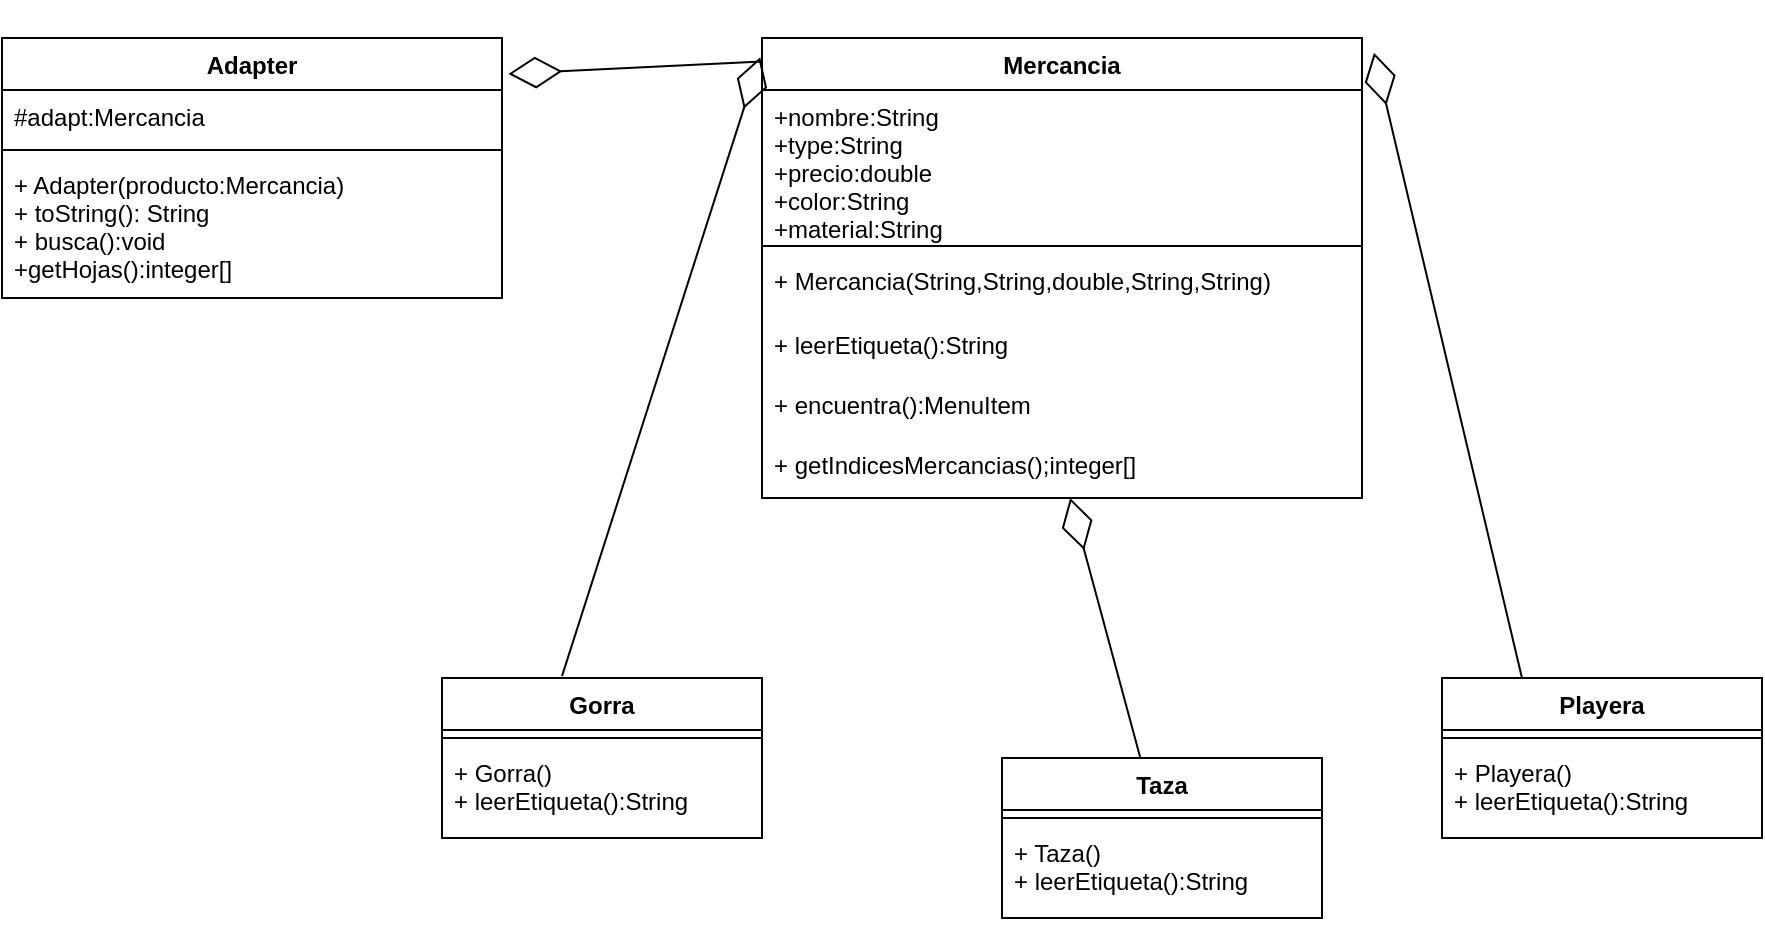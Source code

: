 <mxfile version="13.9.2" type="device"><diagram id="5bkMZD30vewf3lm7BBEv" name="Page-1"><mxGraphModel dx="1690" dy="371" grid="1" gridSize="10" guides="1" tooltips="1" connect="1" arrows="1" fold="1" page="1" pageScale="1" pageWidth="827" pageHeight="1169" math="0" shadow="0"><root><mxCell id="0"/><mxCell id="1" parent="0"/><mxCell id="4RvHICBWk5gI1mkjCIUd-1" value="Mercancia" style="swimlane;fontStyle=1;align=center;verticalAlign=top;childLayout=stackLayout;horizontal=1;startSize=26;horizontalStack=0;resizeParent=1;resizeParentMax=0;resizeLast=0;collapsible=1;marginBottom=0;" parent="1" vertex="1"><mxGeometry x="310" y="50" width="300" height="230" as="geometry"/></mxCell><mxCell id="4RvHICBWk5gI1mkjCIUd-2" value="+nombre:String&#10;+type:String&#10;+precio:double&#10;+color:String&#10;+material:String" style="text;strokeColor=none;fillColor=none;align=left;verticalAlign=top;spacingLeft=4;spacingRight=4;overflow=hidden;rotatable=0;points=[[0,0.5],[1,0.5]];portConstraint=eastwest;" parent="4RvHICBWk5gI1mkjCIUd-1" vertex="1"><mxGeometry y="26" width="300" height="74" as="geometry"/></mxCell><mxCell id="4RvHICBWk5gI1mkjCIUd-3" value="" style="line;strokeWidth=1;fillColor=none;align=left;verticalAlign=middle;spacingTop=-1;spacingLeft=3;spacingRight=3;rotatable=0;labelPosition=right;points=[];portConstraint=eastwest;" parent="4RvHICBWk5gI1mkjCIUd-1" vertex="1"><mxGeometry y="100" width="300" height="8" as="geometry"/></mxCell><mxCell id="4RvHICBWk5gI1mkjCIUd-4" value="+ Mercancia(String,String,double,String,String)" style="text;strokeColor=none;fillColor=none;align=left;verticalAlign=top;spacingLeft=4;spacingRight=4;overflow=hidden;rotatable=0;points=[[0,0.5],[1,0.5]];portConstraint=eastwest;" parent="4RvHICBWk5gI1mkjCIUd-1" vertex="1"><mxGeometry y="108" width="300" height="32" as="geometry"/></mxCell><mxCell id="AF6uCojrH6PkhH3pW_Yk-6" value="+ leerEtiqueta():String" style="text;strokeColor=none;fillColor=none;align=left;verticalAlign=top;spacingLeft=4;spacingRight=4;overflow=hidden;rotatable=0;points=[[0,0.5],[1,0.5]];portConstraint=eastwest;" vertex="1" parent="4RvHICBWk5gI1mkjCIUd-1"><mxGeometry y="140" width="300" height="30" as="geometry"/></mxCell><mxCell id="AF6uCojrH6PkhH3pW_Yk-7" value="+ encuentra():MenuItem" style="text;strokeColor=none;fillColor=none;align=left;verticalAlign=top;spacingLeft=4;spacingRight=4;overflow=hidden;rotatable=0;points=[[0,0.5],[1,0.5]];portConstraint=eastwest;" vertex="1" parent="4RvHICBWk5gI1mkjCIUd-1"><mxGeometry y="170" width="300" height="30" as="geometry"/></mxCell><mxCell id="AF6uCojrH6PkhH3pW_Yk-8" value="+ getIndicesMercancias();integer[]" style="text;strokeColor=none;fillColor=none;align=left;verticalAlign=top;spacingLeft=4;spacingRight=4;overflow=hidden;rotatable=0;points=[[0,0.5],[1,0.5]];portConstraint=eastwest;" vertex="1" parent="4RvHICBWk5gI1mkjCIUd-1"><mxGeometry y="200" width="300" height="30" as="geometry"/></mxCell><mxCell id="4RvHICBWk5gI1mkjCIUd-9" value="Adapter" style="swimlane;fontStyle=1;align=center;verticalAlign=top;childLayout=stackLayout;horizontal=1;startSize=26;horizontalStack=0;resizeParent=1;resizeParentMax=0;resizeLast=0;collapsible=1;marginBottom=0;" parent="1" vertex="1"><mxGeometry x="-70" y="50" width="250" height="130" as="geometry"/></mxCell><mxCell id="4RvHICBWk5gI1mkjCIUd-10" value="#adapt:Mercancia" style="text;strokeColor=none;fillColor=none;align=left;verticalAlign=top;spacingLeft=4;spacingRight=4;overflow=hidden;rotatable=0;points=[[0,0.5],[1,0.5]];portConstraint=eastwest;" parent="4RvHICBWk5gI1mkjCIUd-9" vertex="1"><mxGeometry y="26" width="250" height="26" as="geometry"/></mxCell><mxCell id="4RvHICBWk5gI1mkjCIUd-11" value="" style="line;strokeWidth=1;fillColor=none;align=left;verticalAlign=middle;spacingTop=-1;spacingLeft=3;spacingRight=3;rotatable=0;labelPosition=right;points=[];portConstraint=eastwest;" parent="4RvHICBWk5gI1mkjCIUd-9" vertex="1"><mxGeometry y="52" width="250" height="8" as="geometry"/></mxCell><mxCell id="4RvHICBWk5gI1mkjCIUd-12" value="+ Adapter(producto:Mercancia)&#10;+ toString(): String&#10;+ busca():void&#10;+getHojas():integer[]" style="text;strokeColor=none;fillColor=none;align=left;verticalAlign=top;spacingLeft=4;spacingRight=4;overflow=hidden;rotatable=0;points=[[0,0.5],[1,0.5]];portConstraint=eastwest;" parent="4RvHICBWk5gI1mkjCIUd-9" vertex="1"><mxGeometry y="60" width="250" height="70" as="geometry"/></mxCell><mxCell id="4RvHICBWk5gI1mkjCIUd-16" value="" style="endArrow=diamondThin;endFill=0;endSize=24;html=1;exitX=0;exitY=0.051;exitDx=0;exitDy=0;exitPerimeter=0;entryX=1.013;entryY=0.138;entryDx=0;entryDy=0;entryPerimeter=0;" parent="1" source="4RvHICBWk5gI1mkjCIUd-1" target="4RvHICBWk5gI1mkjCIUd-9" edge="1"><mxGeometry width="160" relative="1" as="geometry"><mxPoint x="190" y="200" as="sourcePoint"/><mxPoint x="350" y="200" as="targetPoint"/></mxGeometry></mxCell><mxCell id="4RvHICBWk5gI1mkjCIUd-17" value="Gorra" style="swimlane;fontStyle=1;align=center;verticalAlign=top;childLayout=stackLayout;horizontal=1;startSize=26;horizontalStack=0;resizeParent=1;resizeParentMax=0;resizeLast=0;collapsible=1;marginBottom=0;" parent="1" vertex="1"><mxGeometry x="150" y="370" width="160" height="80" as="geometry"/></mxCell><mxCell id="4RvHICBWk5gI1mkjCIUd-19" value="" style="line;strokeWidth=1;fillColor=none;align=left;verticalAlign=middle;spacingTop=-1;spacingLeft=3;spacingRight=3;rotatable=0;labelPosition=right;points=[];portConstraint=eastwest;" parent="4RvHICBWk5gI1mkjCIUd-17" vertex="1"><mxGeometry y="26" width="160" height="8" as="geometry"/></mxCell><mxCell id="4RvHICBWk5gI1mkjCIUd-20" value="+ Gorra()&#10;+ leerEtiqueta():String" style="text;strokeColor=none;fillColor=none;align=left;verticalAlign=top;spacingLeft=4;spacingRight=4;overflow=hidden;rotatable=0;points=[[0,0.5],[1,0.5]];portConstraint=eastwest;" parent="4RvHICBWk5gI1mkjCIUd-17" vertex="1"><mxGeometry y="34" width="160" height="46" as="geometry"/></mxCell><mxCell id="4RvHICBWk5gI1mkjCIUd-21" value="Taza" style="swimlane;fontStyle=1;align=center;verticalAlign=top;childLayout=stackLayout;horizontal=1;startSize=26;horizontalStack=0;resizeParent=1;resizeParentMax=0;resizeLast=0;collapsible=1;marginBottom=0;" parent="1" vertex="1"><mxGeometry x="430" y="410" width="160" height="80" as="geometry"/></mxCell><mxCell id="4RvHICBWk5gI1mkjCIUd-23" value="" style="line;strokeWidth=1;fillColor=none;align=left;verticalAlign=middle;spacingTop=-1;spacingLeft=3;spacingRight=3;rotatable=0;labelPosition=right;points=[];portConstraint=eastwest;" parent="4RvHICBWk5gI1mkjCIUd-21" vertex="1"><mxGeometry y="26" width="160" height="8" as="geometry"/></mxCell><mxCell id="4RvHICBWk5gI1mkjCIUd-24" value="+ Taza()&#10;+ leerEtiqueta():String" style="text;strokeColor=none;fillColor=none;align=left;verticalAlign=top;spacingLeft=4;spacingRight=4;overflow=hidden;rotatable=0;points=[[0,0.5],[1,0.5]];portConstraint=eastwest;" parent="4RvHICBWk5gI1mkjCIUd-21" vertex="1"><mxGeometry y="34" width="160" height="46" as="geometry"/></mxCell><mxCell id="4RvHICBWk5gI1mkjCIUd-25" value="Playera" style="swimlane;fontStyle=1;align=center;verticalAlign=top;childLayout=stackLayout;horizontal=1;startSize=26;horizontalStack=0;resizeParent=1;resizeParentMax=0;resizeLast=0;collapsible=1;marginBottom=0;" parent="1" vertex="1"><mxGeometry x="650" y="370" width="160" height="80" as="geometry"/></mxCell><mxCell id="4RvHICBWk5gI1mkjCIUd-27" value="" style="line;strokeWidth=1;fillColor=none;align=left;verticalAlign=middle;spacingTop=-1;spacingLeft=3;spacingRight=3;rotatable=0;labelPosition=right;points=[];portConstraint=eastwest;" parent="4RvHICBWk5gI1mkjCIUd-25" vertex="1"><mxGeometry y="26" width="160" height="8" as="geometry"/></mxCell><mxCell id="4RvHICBWk5gI1mkjCIUd-28" value="+ Playera()&#10;+ leerEtiqueta():String" style="text;strokeColor=none;fillColor=none;align=left;verticalAlign=top;spacingLeft=4;spacingRight=4;overflow=hidden;rotatable=0;points=[[0,0.5],[1,0.5]];portConstraint=eastwest;" parent="4RvHICBWk5gI1mkjCIUd-25" vertex="1"><mxGeometry y="34" width="160" height="46" as="geometry"/></mxCell><mxCell id="4RvHICBWk5gI1mkjCIUd-29" value="" style="endArrow=diamondThin;endFill=0;endSize=24;html=1;exitX=0.375;exitY=-0.012;exitDx=0;exitDy=0;exitPerimeter=0;entryX=-0.003;entryY=0.042;entryDx=0;entryDy=0;entryPerimeter=0;" parent="1" source="4RvHICBWk5gI1mkjCIUd-17" target="4RvHICBWk5gI1mkjCIUd-1" edge="1"><mxGeometry width="160" relative="1" as="geometry"><mxPoint x="210" y="340" as="sourcePoint"/><mxPoint x="370" y="340" as="targetPoint"/></mxGeometry></mxCell><mxCell id="4RvHICBWk5gI1mkjCIUd-30" value="" style="endArrow=diamondThin;endFill=0;endSize=24;html=1;" parent="1" source="4RvHICBWk5gI1mkjCIUd-21" target="AF6uCojrH6PkhH3pW_Yk-8" edge="1"><mxGeometry width="160" relative="1" as="geometry"><mxPoint x="410" y="340" as="sourcePoint"/><mxPoint x="570" y="340" as="targetPoint"/></mxGeometry></mxCell><mxCell id="4RvHICBWk5gI1mkjCIUd-32" value="" style="endArrow=diamondThin;endFill=0;endSize=24;html=1;exitX=0.25;exitY=0;exitDx=0;exitDy=0;entryX=1.02;entryY=0.032;entryDx=0;entryDy=0;entryPerimeter=0;" parent="1" source="4RvHICBWk5gI1mkjCIUd-25" target="4RvHICBWk5gI1mkjCIUd-1" edge="1"><mxGeometry width="160" relative="1" as="geometry"><mxPoint x="600" y="310" as="sourcePoint"/><mxPoint x="760" y="310" as="targetPoint"/></mxGeometry></mxCell></root></mxGraphModel></diagram></mxfile>
